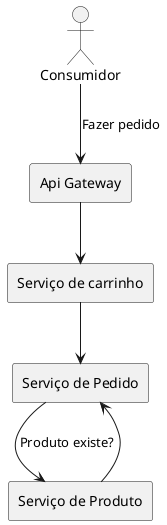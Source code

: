 @startuml
' Definições
actor Consumidor
rectangle "Api Gateway" as ApiGateway
rectangle "Serviço de carrinho" as CarrinhoServico
rectangle "Serviço de Pedido" as PedidoServico
rectangle "Serviço de Produto" as ProdutoServico


' Relação
Consumidor --> ApiGateway : Fazer pedido
ApiGateway --> CarrinhoServico
CarrinhoServico --> PedidoServico
PedidoServico --> ProdutoServico : Produto existe?
ProdutoServico --> PedidoServico
@enduml
